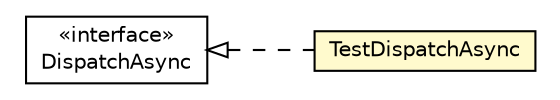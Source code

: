 #!/usr/local/bin/dot
#
# Class diagram 
# Generated by UMLGraph version R5_6-24-gf6e263 (http://www.umlgraph.org/)
#

digraph G {
	edge [fontname="Helvetica",fontsize=10,labelfontname="Helvetica",labelfontsize=10];
	node [fontname="Helvetica",fontsize=10,shape=plaintext];
	nodesep=0.25;
	ranksep=0.5;
	rankdir=LR;
	// com.gwtplatform.dispatch.shared.DispatchAsync
	c381392 [label=<<table title="com.gwtplatform.dispatch.shared.DispatchAsync" border="0" cellborder="1" cellspacing="0" cellpadding="2" port="p" href="../dispatch/shared/DispatchAsync.html">
		<tr><td><table border="0" cellspacing="0" cellpadding="1">
<tr><td align="center" balign="center"> &#171;interface&#187; </td></tr>
<tr><td align="center" balign="center"> DispatchAsync </td></tr>
		</table></td></tr>
		</table>>, URL="../dispatch/shared/DispatchAsync.html", fontname="Helvetica", fontcolor="black", fontsize=10.0];
	// com.gwtplatform.tester.TestDispatchAsync
	c381475 [label=<<table title="com.gwtplatform.tester.TestDispatchAsync" border="0" cellborder="1" cellspacing="0" cellpadding="2" port="p" bgcolor="lemonChiffon" href="./TestDispatchAsync.html">
		<tr><td><table border="0" cellspacing="0" cellpadding="1">
<tr><td align="center" balign="center"> TestDispatchAsync </td></tr>
		</table></td></tr>
		</table>>, URL="./TestDispatchAsync.html", fontname="Helvetica", fontcolor="black", fontsize=10.0];
	//com.gwtplatform.tester.TestDispatchAsync implements com.gwtplatform.dispatch.shared.DispatchAsync
	c381392:p -> c381475:p [dir=back,arrowtail=empty,style=dashed];
}

